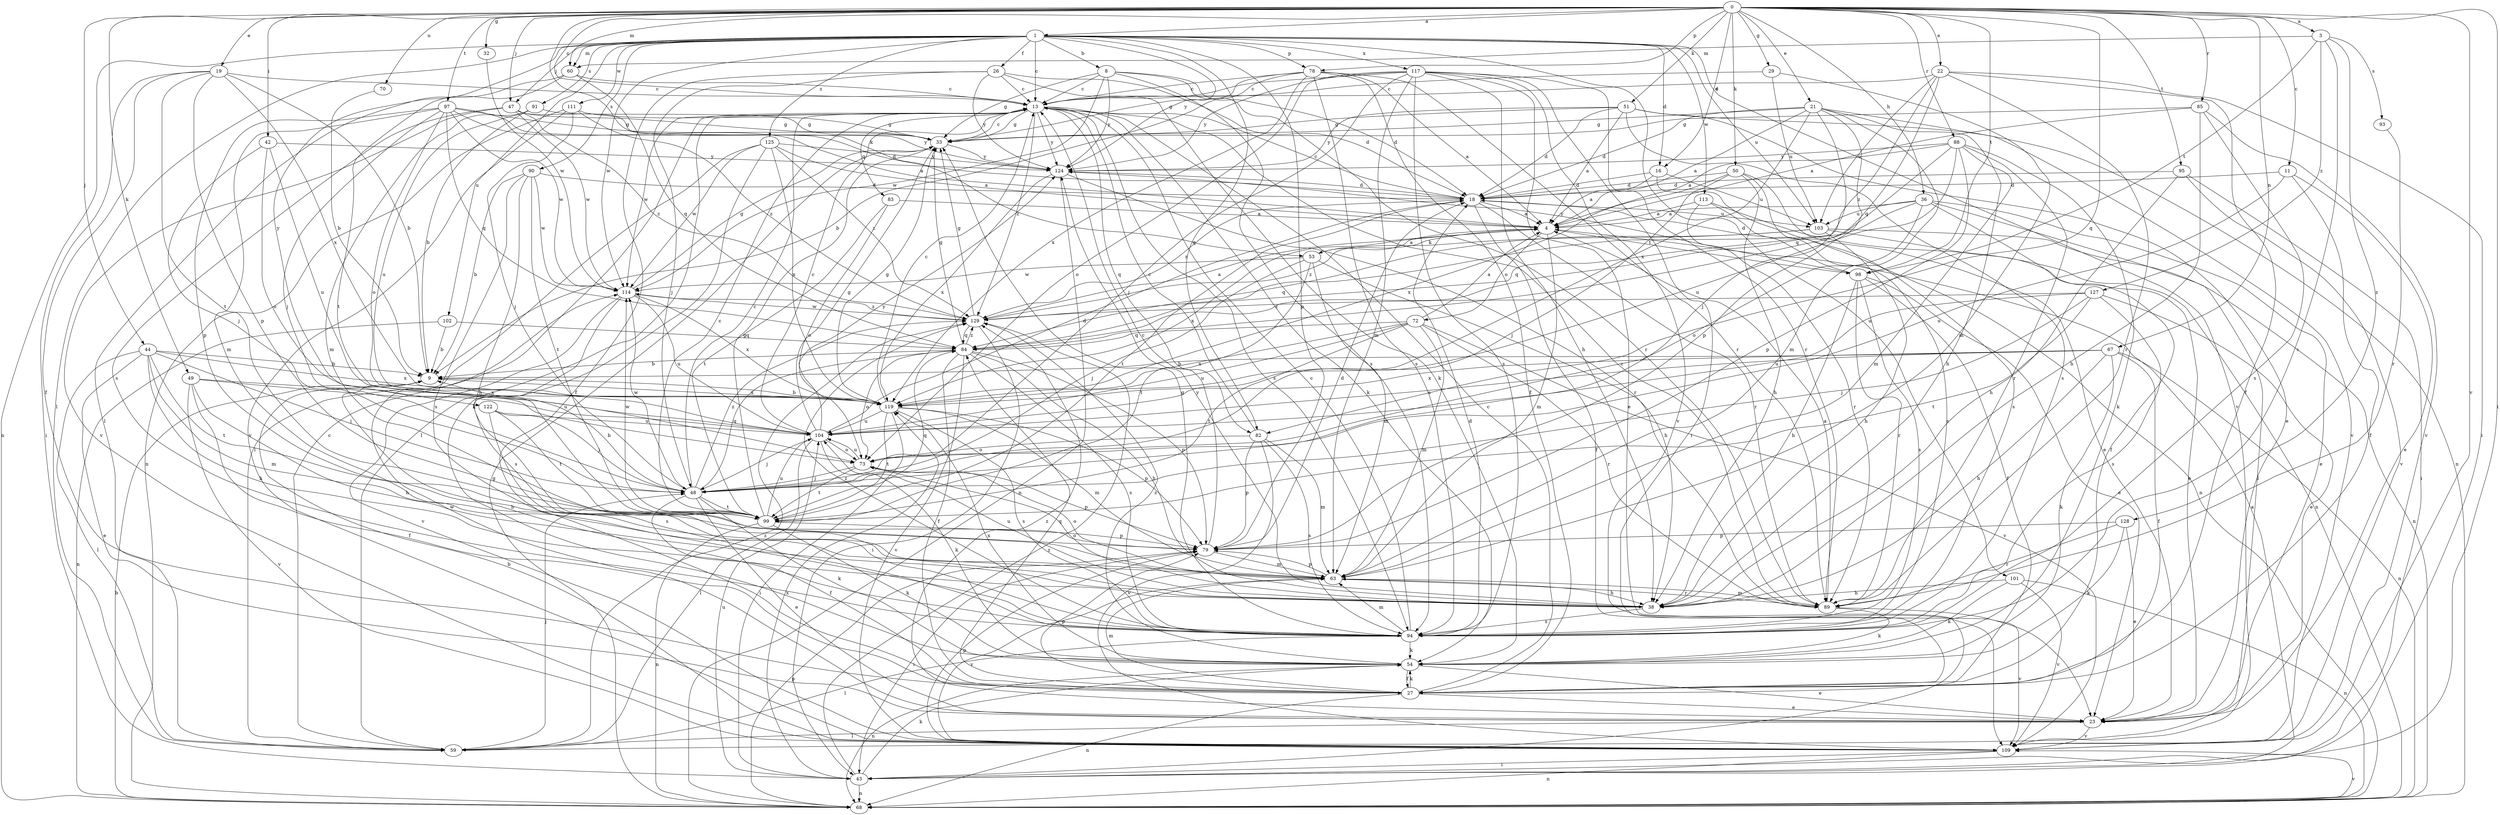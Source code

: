 strict digraph  {
0;
1;
3;
4;
8;
9;
11;
13;
16;
18;
19;
21;
22;
23;
26;
27;
29;
32;
33;
36;
38;
42;
43;
44;
47;
48;
49;
50;
51;
53;
54;
59;
60;
63;
67;
68;
70;
72;
73;
78;
79;
82;
83;
84;
85;
88;
89;
90;
91;
93;
94;
95;
97;
98;
99;
101;
102;
103;
104;
109;
111;
113;
114;
117;
119;
122;
124;
125;
127;
128;
129;
0 -> 1  [label=a];
0 -> 3  [label=a];
0 -> 11  [label=c];
0 -> 13  [label=c];
0 -> 16  [label=d];
0 -> 19  [label=e];
0 -> 21  [label=e];
0 -> 22  [label=e];
0 -> 29  [label=g];
0 -> 32  [label=g];
0 -> 36  [label=h];
0 -> 42  [label=i];
0 -> 43  [label=i];
0 -> 44  [label=j];
0 -> 47  [label=j];
0 -> 49  [label=k];
0 -> 50  [label=k];
0 -> 51  [label=k];
0 -> 53  [label=k];
0 -> 60  [label=m];
0 -> 67  [label=n];
0 -> 70  [label=o];
0 -> 78  [label=p];
0 -> 82  [label=q];
0 -> 85  [label=r];
0 -> 88  [label=r];
0 -> 95  [label=t];
0 -> 97  [label=t];
0 -> 98  [label=t];
0 -> 109  [label=v];
1 -> 8  [label=b];
1 -> 13  [label=c];
1 -> 16  [label=d];
1 -> 26  [label=f];
1 -> 47  [label=j];
1 -> 59  [label=l];
1 -> 60  [label=m];
1 -> 68  [label=n];
1 -> 78  [label=p];
1 -> 79  [label=p];
1 -> 82  [label=q];
1 -> 90  [label=s];
1 -> 91  [label=s];
1 -> 101  [label=u];
1 -> 102  [label=u];
1 -> 103  [label=u];
1 -> 109  [label=v];
1 -> 111  [label=w];
1 -> 113  [label=w];
1 -> 114  [label=w];
1 -> 117  [label=x];
1 -> 122  [label=y];
1 -> 124  [label=y];
1 -> 125  [label=z];
3 -> 60  [label=m];
3 -> 93  [label=s];
3 -> 94  [label=s];
3 -> 98  [label=t];
3 -> 127  [label=z];
3 -> 128  [label=z];
4 -> 53  [label=k];
4 -> 63  [label=m];
4 -> 72  [label=o];
4 -> 98  [label=t];
4 -> 119  [label=x];
8 -> 13  [label=c];
8 -> 18  [label=d];
8 -> 33  [label=g];
8 -> 89  [label=r];
8 -> 94  [label=s];
8 -> 114  [label=w];
8 -> 124  [label=y];
9 -> 119  [label=x];
11 -> 18  [label=d];
11 -> 23  [label=e];
11 -> 27  [label=f];
11 -> 73  [label=o];
13 -> 33  [label=g];
13 -> 54  [label=k];
13 -> 59  [label=l];
13 -> 82  [label=q];
13 -> 83  [label=q];
13 -> 94  [label=s];
13 -> 114  [label=w];
13 -> 124  [label=y];
13 -> 129  [label=z];
16 -> 4  [label=a];
16 -> 18  [label=d];
16 -> 68  [label=n];
16 -> 103  [label=u];
18 -> 4  [label=a];
18 -> 13  [label=c];
18 -> 27  [label=f];
18 -> 89  [label=r];
18 -> 99  [label=t];
18 -> 103  [label=u];
18 -> 129  [label=z];
19 -> 9  [label=b];
19 -> 13  [label=c];
19 -> 27  [label=f];
19 -> 43  [label=i];
19 -> 79  [label=p];
19 -> 99  [label=t];
19 -> 119  [label=x];
21 -> 4  [label=a];
21 -> 18  [label=d];
21 -> 33  [label=g];
21 -> 38  [label=h];
21 -> 48  [label=j];
21 -> 63  [label=m];
21 -> 79  [label=p];
21 -> 109  [label=v];
21 -> 119  [label=x];
22 -> 13  [label=c];
22 -> 27  [label=f];
22 -> 43  [label=i];
22 -> 84  [label=q];
22 -> 89  [label=r];
22 -> 103  [label=u];
22 -> 129  [label=z];
23 -> 59  [label=l];
23 -> 109  [label=v];
23 -> 114  [label=w];
23 -> 129  [label=z];
26 -> 13  [label=c];
26 -> 18  [label=d];
26 -> 27  [label=f];
26 -> 48  [label=j];
26 -> 54  [label=k];
26 -> 124  [label=y];
27 -> 13  [label=c];
27 -> 23  [label=e];
27 -> 54  [label=k];
27 -> 63  [label=m];
27 -> 68  [label=n];
27 -> 79  [label=p];
27 -> 84  [label=q];
29 -> 13  [label=c];
29 -> 63  [label=m];
29 -> 103  [label=u];
32 -> 114  [label=w];
33 -> 13  [label=c];
33 -> 124  [label=y];
36 -> 4  [label=a];
36 -> 23  [label=e];
36 -> 27  [label=f];
36 -> 59  [label=l];
36 -> 73  [label=o];
36 -> 84  [label=q];
36 -> 103  [label=u];
38 -> 73  [label=o];
38 -> 94  [label=s];
38 -> 104  [label=u];
38 -> 124  [label=y];
42 -> 48  [label=j];
42 -> 73  [label=o];
42 -> 104  [label=u];
42 -> 124  [label=y];
43 -> 4  [label=a];
43 -> 54  [label=k];
43 -> 68  [label=n];
43 -> 104  [label=u];
43 -> 119  [label=x];
43 -> 129  [label=z];
44 -> 9  [label=b];
44 -> 23  [label=e];
44 -> 38  [label=h];
44 -> 48  [label=j];
44 -> 59  [label=l];
44 -> 63  [label=m];
44 -> 99  [label=t];
44 -> 119  [label=x];
47 -> 33  [label=g];
47 -> 94  [label=s];
47 -> 109  [label=v];
47 -> 114  [label=w];
47 -> 124  [label=y];
47 -> 129  [label=z];
48 -> 9  [label=b];
48 -> 13  [label=c];
48 -> 23  [label=e];
48 -> 27  [label=f];
48 -> 54  [label=k];
48 -> 84  [label=q];
48 -> 99  [label=t];
48 -> 114  [label=w];
48 -> 129  [label=z];
49 -> 27  [label=f];
49 -> 38  [label=h];
49 -> 104  [label=u];
49 -> 109  [label=v];
49 -> 119  [label=x];
50 -> 18  [label=d];
50 -> 23  [label=e];
50 -> 38  [label=h];
50 -> 48  [label=j];
50 -> 94  [label=s];
50 -> 119  [label=x];
51 -> 4  [label=a];
51 -> 18  [label=d];
51 -> 23  [label=e];
51 -> 33  [label=g];
51 -> 68  [label=n];
51 -> 94  [label=s];
51 -> 124  [label=y];
53 -> 4  [label=a];
53 -> 38  [label=h];
53 -> 48  [label=j];
53 -> 63  [label=m];
53 -> 99  [label=t];
53 -> 114  [label=w];
54 -> 23  [label=e];
54 -> 27  [label=f];
54 -> 68  [label=n];
54 -> 119  [label=x];
54 -> 129  [label=z];
59 -> 13  [label=c];
59 -> 48  [label=j];
59 -> 129  [label=z];
60 -> 13  [label=c];
60 -> 59  [label=l];
60 -> 84  [label=q];
60 -> 99  [label=t];
63 -> 38  [label=h];
63 -> 73  [label=o];
63 -> 79  [label=p];
63 -> 89  [label=r];
63 -> 109  [label=v];
67 -> 9  [label=b];
67 -> 27  [label=f];
67 -> 38  [label=h];
67 -> 54  [label=k];
67 -> 68  [label=n];
67 -> 104  [label=u];
67 -> 119  [label=x];
68 -> 9  [label=b];
68 -> 33  [label=g];
68 -> 79  [label=p];
68 -> 109  [label=v];
70 -> 9  [label=b];
72 -> 4  [label=a];
72 -> 63  [label=m];
72 -> 84  [label=q];
72 -> 89  [label=r];
72 -> 99  [label=t];
72 -> 104  [label=u];
72 -> 109  [label=v];
72 -> 119  [label=x];
73 -> 48  [label=j];
73 -> 79  [label=p];
73 -> 99  [label=t];
73 -> 104  [label=u];
78 -> 4  [label=a];
78 -> 9  [label=b];
78 -> 13  [label=c];
78 -> 27  [label=f];
78 -> 33  [label=g];
78 -> 89  [label=r];
78 -> 94  [label=s];
78 -> 119  [label=x];
79 -> 13  [label=c];
79 -> 18  [label=d];
79 -> 43  [label=i];
79 -> 63  [label=m];
82 -> 13  [label=c];
82 -> 63  [label=m];
82 -> 73  [label=o];
82 -> 79  [label=p];
82 -> 94  [label=s];
82 -> 109  [label=v];
83 -> 4  [label=a];
83 -> 73  [label=o];
83 -> 99  [label=t];
84 -> 9  [label=b];
84 -> 27  [label=f];
84 -> 33  [label=g];
84 -> 38  [label=h];
84 -> 73  [label=o];
84 -> 79  [label=p];
84 -> 94  [label=s];
84 -> 109  [label=v];
84 -> 129  [label=z];
85 -> 4  [label=a];
85 -> 33  [label=g];
85 -> 38  [label=h];
85 -> 94  [label=s];
85 -> 109  [label=v];
88 -> 4  [label=a];
88 -> 54  [label=k];
88 -> 63  [label=m];
88 -> 79  [label=p];
88 -> 84  [label=q];
88 -> 89  [label=r];
88 -> 104  [label=u];
88 -> 124  [label=y];
89 -> 4  [label=a];
89 -> 13  [label=c];
89 -> 54  [label=k];
89 -> 63  [label=m];
89 -> 109  [label=v];
90 -> 9  [label=b];
90 -> 18  [label=d];
90 -> 38  [label=h];
90 -> 94  [label=s];
90 -> 99  [label=t];
90 -> 114  [label=w];
91 -> 9  [label=b];
91 -> 33  [label=g];
91 -> 63  [label=m];
91 -> 104  [label=u];
93 -> 89  [label=r];
94 -> 9  [label=b];
94 -> 13  [label=c];
94 -> 18  [label=d];
94 -> 33  [label=g];
94 -> 54  [label=k];
94 -> 59  [label=l];
94 -> 63  [label=m];
94 -> 129  [label=z];
95 -> 18  [label=d];
95 -> 38  [label=h];
95 -> 43  [label=i];
95 -> 109  [label=v];
97 -> 4  [label=a];
97 -> 18  [label=d];
97 -> 33  [label=g];
97 -> 48  [label=j];
97 -> 63  [label=m];
97 -> 73  [label=o];
97 -> 79  [label=p];
97 -> 84  [label=q];
97 -> 114  [label=w];
98 -> 18  [label=d];
98 -> 23  [label=e];
98 -> 27  [label=f];
98 -> 38  [label=h];
98 -> 89  [label=r];
98 -> 94  [label=s];
98 -> 124  [label=y];
99 -> 13  [label=c];
99 -> 33  [label=g];
99 -> 54  [label=k];
99 -> 68  [label=n];
99 -> 79  [label=p];
99 -> 84  [label=q];
99 -> 104  [label=u];
99 -> 114  [label=w];
101 -> 38  [label=h];
101 -> 54  [label=k];
101 -> 68  [label=n];
101 -> 109  [label=v];
102 -> 9  [label=b];
102 -> 68  [label=n];
102 -> 84  [label=q];
103 -> 23  [label=e];
103 -> 38  [label=h];
103 -> 68  [label=n];
103 -> 84  [label=q];
103 -> 129  [label=z];
104 -> 13  [label=c];
104 -> 18  [label=d];
104 -> 33  [label=g];
104 -> 48  [label=j];
104 -> 54  [label=k];
104 -> 59  [label=l];
104 -> 73  [label=o];
104 -> 124  [label=y];
109 -> 9  [label=b];
109 -> 43  [label=i];
109 -> 68  [label=n];
109 -> 79  [label=p];
111 -> 33  [label=g];
111 -> 48  [label=j];
111 -> 68  [label=n];
111 -> 109  [label=v];
111 -> 129  [label=z];
113 -> 4  [label=a];
113 -> 68  [label=n];
113 -> 89  [label=r];
113 -> 94  [label=s];
114 -> 33  [label=g];
114 -> 94  [label=s];
114 -> 104  [label=u];
114 -> 109  [label=v];
114 -> 119  [label=x];
114 -> 129  [label=z];
117 -> 13  [label=c];
117 -> 23  [label=e];
117 -> 38  [label=h];
117 -> 43  [label=i];
117 -> 48  [label=j];
117 -> 63  [label=m];
117 -> 73  [label=o];
117 -> 89  [label=r];
117 -> 94  [label=s];
117 -> 109  [label=v];
117 -> 124  [label=y];
119 -> 9  [label=b];
119 -> 13  [label=c];
119 -> 33  [label=g];
119 -> 43  [label=i];
119 -> 63  [label=m];
119 -> 79  [label=p];
119 -> 94  [label=s];
119 -> 99  [label=t];
119 -> 104  [label=u];
122 -> 48  [label=j];
122 -> 94  [label=s];
122 -> 99  [label=t];
122 -> 104  [label=u];
124 -> 18  [label=d];
124 -> 68  [label=n];
124 -> 89  [label=r];
124 -> 119  [label=x];
125 -> 4  [label=a];
125 -> 54  [label=k];
125 -> 59  [label=l];
125 -> 114  [label=w];
125 -> 119  [label=x];
125 -> 124  [label=y];
125 -> 129  [label=z];
127 -> 23  [label=e];
127 -> 48  [label=j];
127 -> 94  [label=s];
127 -> 99  [label=t];
127 -> 104  [label=u];
127 -> 129  [label=z];
128 -> 23  [label=e];
128 -> 54  [label=k];
128 -> 79  [label=p];
128 -> 89  [label=r];
129 -> 4  [label=a];
129 -> 33  [label=g];
129 -> 43  [label=i];
129 -> 84  [label=q];
129 -> 114  [label=w];
}

